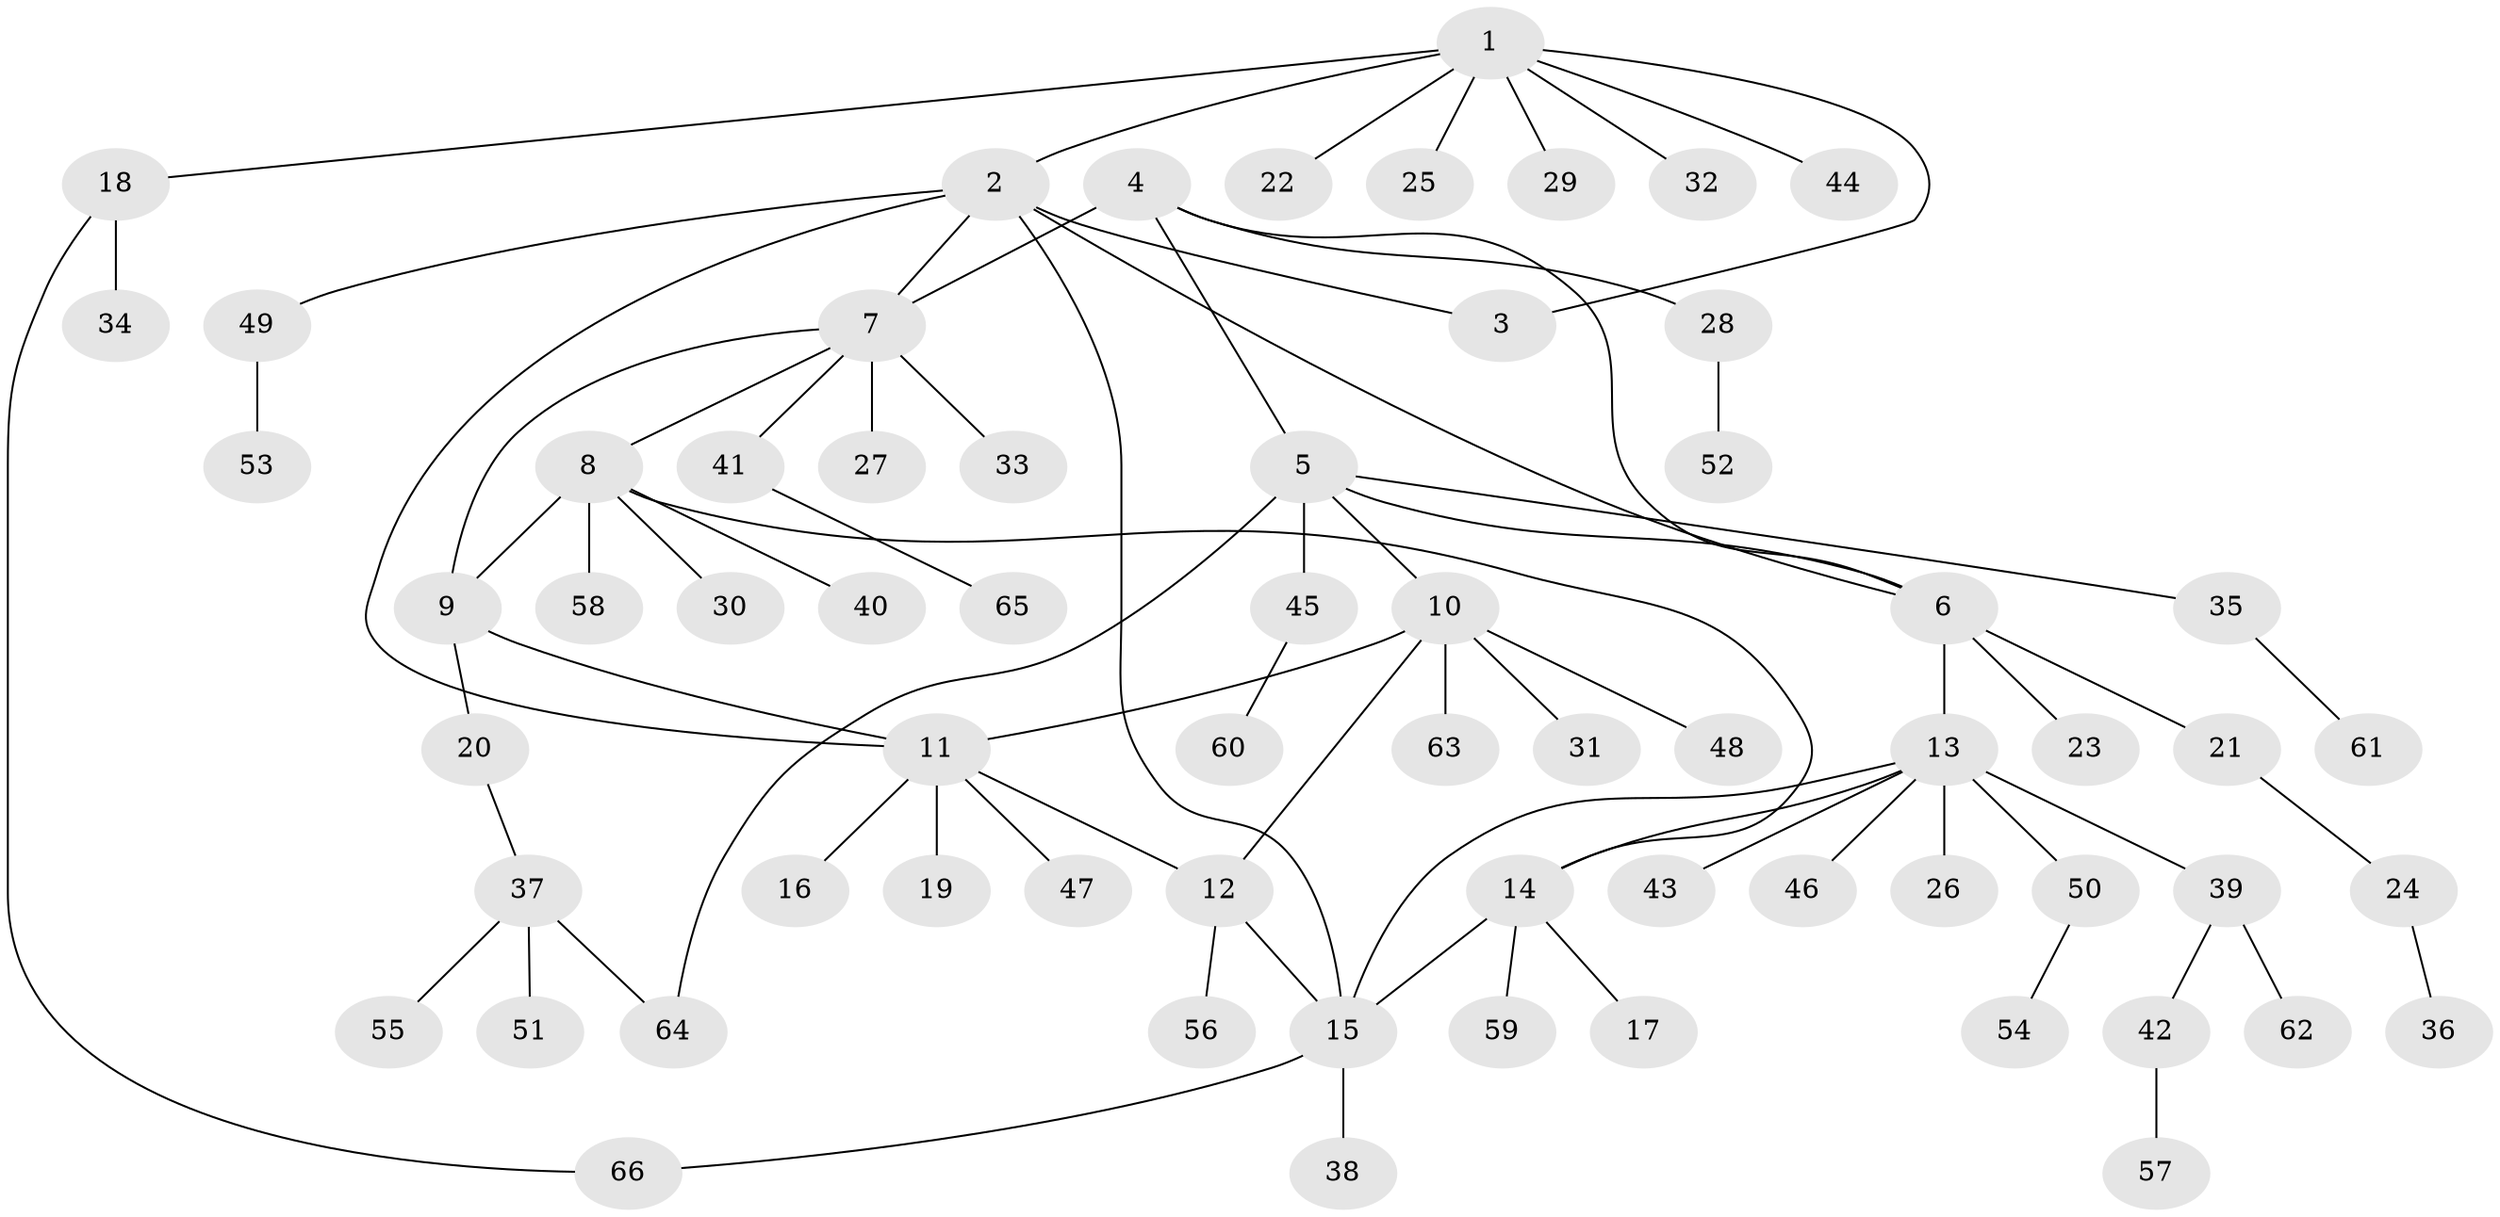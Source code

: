 // Generated by graph-tools (version 1.1) at 2025/26/03/09/25 03:26:44]
// undirected, 66 vertices, 78 edges
graph export_dot {
graph [start="1"]
  node [color=gray90,style=filled];
  1;
  2;
  3;
  4;
  5;
  6;
  7;
  8;
  9;
  10;
  11;
  12;
  13;
  14;
  15;
  16;
  17;
  18;
  19;
  20;
  21;
  22;
  23;
  24;
  25;
  26;
  27;
  28;
  29;
  30;
  31;
  32;
  33;
  34;
  35;
  36;
  37;
  38;
  39;
  40;
  41;
  42;
  43;
  44;
  45;
  46;
  47;
  48;
  49;
  50;
  51;
  52;
  53;
  54;
  55;
  56;
  57;
  58;
  59;
  60;
  61;
  62;
  63;
  64;
  65;
  66;
  1 -- 2;
  1 -- 3;
  1 -- 18;
  1 -- 22;
  1 -- 25;
  1 -- 29;
  1 -- 32;
  1 -- 44;
  2 -- 3;
  2 -- 6;
  2 -- 7;
  2 -- 11;
  2 -- 15;
  2 -- 49;
  4 -- 5;
  4 -- 6;
  4 -- 7;
  4 -- 28;
  5 -- 6;
  5 -- 10;
  5 -- 35;
  5 -- 45;
  5 -- 64;
  6 -- 13;
  6 -- 21;
  6 -- 23;
  7 -- 8;
  7 -- 9;
  7 -- 27;
  7 -- 33;
  7 -- 41;
  8 -- 9;
  8 -- 14;
  8 -- 30;
  8 -- 40;
  8 -- 58;
  9 -- 11;
  9 -- 20;
  10 -- 11;
  10 -- 12;
  10 -- 31;
  10 -- 48;
  10 -- 63;
  11 -- 12;
  11 -- 16;
  11 -- 19;
  11 -- 47;
  12 -- 15;
  12 -- 56;
  13 -- 14;
  13 -- 15;
  13 -- 26;
  13 -- 39;
  13 -- 43;
  13 -- 46;
  13 -- 50;
  14 -- 15;
  14 -- 17;
  14 -- 59;
  15 -- 38;
  15 -- 66;
  18 -- 34;
  18 -- 66;
  20 -- 37;
  21 -- 24;
  24 -- 36;
  28 -- 52;
  35 -- 61;
  37 -- 51;
  37 -- 55;
  37 -- 64;
  39 -- 42;
  39 -- 62;
  41 -- 65;
  42 -- 57;
  45 -- 60;
  49 -- 53;
  50 -- 54;
}
